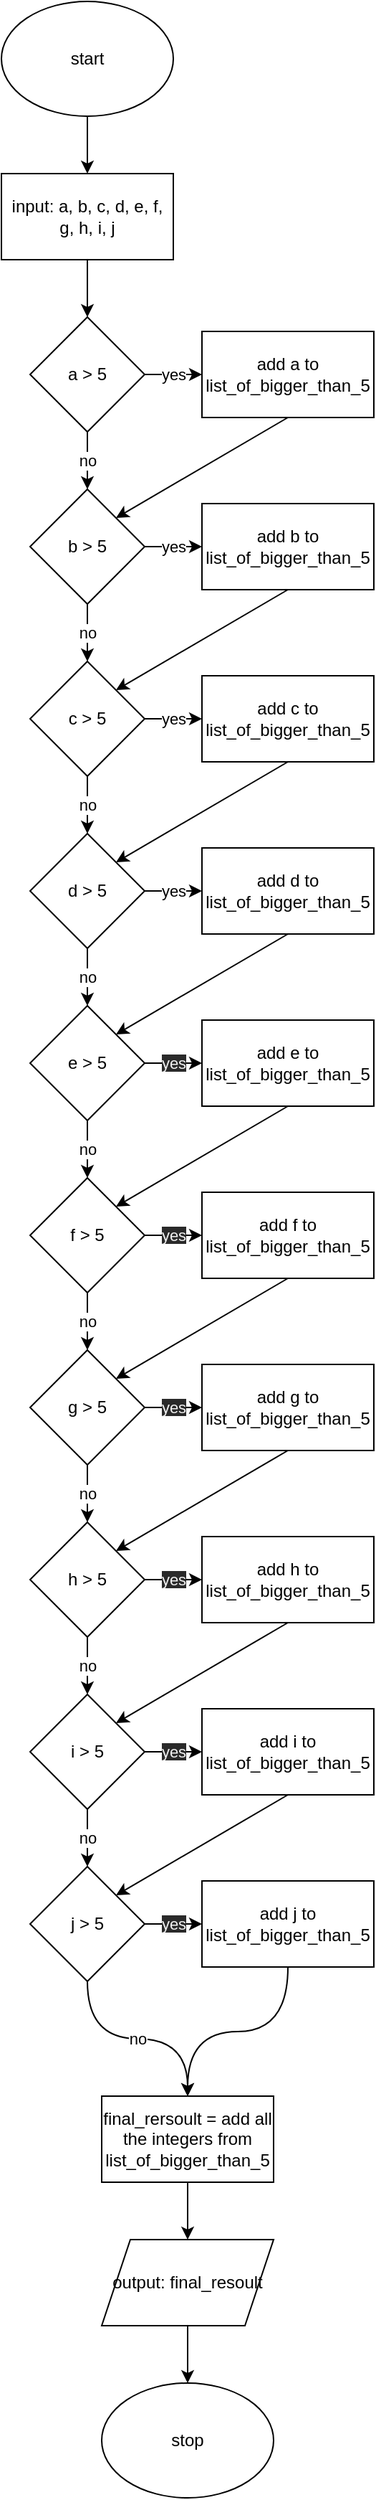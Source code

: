 <mxfile version="14.6.6" type="github">
  <diagram id="Uh3lgJ0IlZQ0Z_tGh_ES" name="Page-1">
    <mxGraphModel dx="1151" dy="694" grid="1" gridSize="10" guides="1" tooltips="1" connect="1" arrows="1" fold="1" page="1" pageScale="1" pageWidth="827" pageHeight="1169" math="0" shadow="0">
      <root>
        <mxCell id="0" />
        <mxCell id="1" parent="0" />
        <mxCell id="DUNPQGVu7jWI2Fl0PFPO-3" style="edgeStyle=orthogonalEdgeStyle;orthogonalLoop=1;jettySize=auto;html=1;curved=1;" parent="1" source="DUNPQGVu7jWI2Fl0PFPO-1" target="DUNPQGVu7jWI2Fl0PFPO-2" edge="1">
          <mxGeometry relative="1" as="geometry" />
        </mxCell>
        <mxCell id="DUNPQGVu7jWI2Fl0PFPO-1" value="start" style="ellipse;whiteSpace=wrap;html=1;" parent="1" vertex="1">
          <mxGeometry x="284" y="20" width="120" height="80" as="geometry" />
        </mxCell>
        <mxCell id="DUNPQGVu7jWI2Fl0PFPO-6" style="edgeStyle=orthogonalEdgeStyle;orthogonalLoop=1;jettySize=auto;html=1;curved=1;" parent="1" source="DUNPQGVu7jWI2Fl0PFPO-2" target="DUNPQGVu7jWI2Fl0PFPO-5" edge="1">
          <mxGeometry relative="1" as="geometry" />
        </mxCell>
        <mxCell id="DUNPQGVu7jWI2Fl0PFPO-2" value="input: a, b, c, d, e, f, g, h, i, j" style="whiteSpace=wrap;html=1;" parent="1" vertex="1">
          <mxGeometry x="284" y="140" width="120" height="60" as="geometry" />
        </mxCell>
        <mxCell id="DUNPQGVu7jWI2Fl0PFPO-9" value="no" style="edgeStyle=orthogonalEdgeStyle;orthogonalLoop=1;jettySize=auto;html=1;curved=1;" parent="1" source="DUNPQGVu7jWI2Fl0PFPO-5" target="DUNPQGVu7jWI2Fl0PFPO-8" edge="1">
          <mxGeometry relative="1" as="geometry" />
        </mxCell>
        <mxCell id="lGQirS0EhyKLhU8pr_Ol-6" value="yes" style="edgeStyle=orthogonalEdgeStyle;orthogonalLoop=1;jettySize=auto;html=1;entryX=0;entryY=0.5;entryDx=0;entryDy=0;curved=1;" edge="1" parent="1" source="DUNPQGVu7jWI2Fl0PFPO-5" target="lGQirS0EhyKLhU8pr_Ol-5">
          <mxGeometry relative="1" as="geometry" />
        </mxCell>
        <mxCell id="DUNPQGVu7jWI2Fl0PFPO-5" value="a &amp;gt; 5" style="rhombus;whiteSpace=wrap;html=1;" parent="1" vertex="1">
          <mxGeometry x="304" y="240" width="80" height="80" as="geometry" />
        </mxCell>
        <mxCell id="lGQirS0EhyKLhU8pr_Ol-8" value="yes" style="edgeStyle=orthogonalEdgeStyle;orthogonalLoop=1;jettySize=auto;html=1;curved=1;" edge="1" parent="1" source="DUNPQGVu7jWI2Fl0PFPO-8" target="lGQirS0EhyKLhU8pr_Ol-7">
          <mxGeometry relative="1" as="geometry" />
        </mxCell>
        <mxCell id="lGQirS0EhyKLhU8pr_Ol-37" value="no" style="edgeStyle=orthogonalEdgeStyle;orthogonalLoop=1;jettySize=auto;html=1;curved=1;" edge="1" parent="1" source="DUNPQGVu7jWI2Fl0PFPO-8" target="DUNPQGVu7jWI2Fl0PFPO-10">
          <mxGeometry relative="1" as="geometry" />
        </mxCell>
        <mxCell id="DUNPQGVu7jWI2Fl0PFPO-8" value="b &amp;gt; 5" style="rhombus;whiteSpace=wrap;html=1;" parent="1" vertex="1">
          <mxGeometry x="304" y="360" width="80" height="80" as="geometry" />
        </mxCell>
        <mxCell id="lGQirS0EhyKLhU8pr_Ol-10" value="yes" style="edgeStyle=orthogonalEdgeStyle;orthogonalLoop=1;jettySize=auto;html=1;entryX=0;entryY=0.5;entryDx=0;entryDy=0;curved=1;" edge="1" parent="1" source="DUNPQGVu7jWI2Fl0PFPO-10" target="lGQirS0EhyKLhU8pr_Ol-9">
          <mxGeometry relative="1" as="geometry" />
        </mxCell>
        <mxCell id="lGQirS0EhyKLhU8pr_Ol-38" value="no" style="edgeStyle=orthogonalEdgeStyle;orthogonalLoop=1;jettySize=auto;html=1;curved=1;" edge="1" parent="1" source="DUNPQGVu7jWI2Fl0PFPO-10" target="DUNPQGVu7jWI2Fl0PFPO-12">
          <mxGeometry relative="1" as="geometry" />
        </mxCell>
        <mxCell id="DUNPQGVu7jWI2Fl0PFPO-10" value="c &amp;gt; 5" style="rhombus;whiteSpace=wrap;html=1;" parent="1" vertex="1">
          <mxGeometry x="304" y="480" width="80" height="80" as="geometry" />
        </mxCell>
        <mxCell id="lGQirS0EhyKLhU8pr_Ol-12" value="yes" style="edgeStyle=orthogonalEdgeStyle;orthogonalLoop=1;jettySize=auto;html=1;curved=1;" edge="1" parent="1" source="DUNPQGVu7jWI2Fl0PFPO-12" target="lGQirS0EhyKLhU8pr_Ol-11">
          <mxGeometry relative="1" as="geometry" />
        </mxCell>
        <mxCell id="lGQirS0EhyKLhU8pr_Ol-39" value="no" style="edgeStyle=orthogonalEdgeStyle;orthogonalLoop=1;jettySize=auto;html=1;curved=1;" edge="1" parent="1" source="DUNPQGVu7jWI2Fl0PFPO-12" target="DUNPQGVu7jWI2Fl0PFPO-14">
          <mxGeometry relative="1" as="geometry" />
        </mxCell>
        <mxCell id="DUNPQGVu7jWI2Fl0PFPO-12" value="d &amp;gt; 5" style="rhombus;whiteSpace=wrap;html=1;" parent="1" vertex="1">
          <mxGeometry x="304" y="600" width="80" height="80" as="geometry" />
        </mxCell>
        <mxCell id="lGQirS0EhyKLhU8pr_Ol-14" value="&#xa;&#xa;&lt;span style=&quot;color: rgb(240, 240, 240); font-family: helvetica; font-size: 11px; font-style: normal; font-weight: 400; letter-spacing: normal; text-align: center; text-indent: 0px; text-transform: none; word-spacing: 0px; background-color: rgb(42, 42, 42); display: inline; float: none;&quot;&gt;yes&lt;/span&gt;&#xa;&#xa;" style="edgeStyle=orthogonalEdgeStyle;orthogonalLoop=1;jettySize=auto;html=1;curved=1;" edge="1" parent="1" source="DUNPQGVu7jWI2Fl0PFPO-14" target="lGQirS0EhyKLhU8pr_Ol-13">
          <mxGeometry relative="1" as="geometry" />
        </mxCell>
        <mxCell id="lGQirS0EhyKLhU8pr_Ol-40" value="no" style="edgeStyle=orthogonalEdgeStyle;orthogonalLoop=1;jettySize=auto;html=1;curved=1;" edge="1" parent="1" source="DUNPQGVu7jWI2Fl0PFPO-14" target="DUNPQGVu7jWI2Fl0PFPO-16">
          <mxGeometry relative="1" as="geometry">
            <Array as="points">
              <mxPoint x="344" y="810" />
              <mxPoint x="344" y="810" />
            </Array>
          </mxGeometry>
        </mxCell>
        <mxCell id="DUNPQGVu7jWI2Fl0PFPO-14" value="e &amp;gt; 5" style="rhombus;whiteSpace=wrap;html=1;" parent="1" vertex="1">
          <mxGeometry x="304" y="720" width="80" height="80" as="geometry" />
        </mxCell>
        <mxCell id="lGQirS0EhyKLhU8pr_Ol-16" value="&#xa;&#xa;&lt;span style=&quot;color: rgb(240, 240, 240); font-family: helvetica; font-size: 11px; font-style: normal; font-weight: 400; letter-spacing: normal; text-align: center; text-indent: 0px; text-transform: none; word-spacing: 0px; background-color: rgb(42, 42, 42); display: inline; float: none;&quot;&gt;yes&lt;/span&gt;&#xa;&#xa;" style="edgeStyle=orthogonalEdgeStyle;orthogonalLoop=1;jettySize=auto;html=1;curved=1;" edge="1" parent="1" source="DUNPQGVu7jWI2Fl0PFPO-16" target="lGQirS0EhyKLhU8pr_Ol-15">
          <mxGeometry relative="1" as="geometry" />
        </mxCell>
        <mxCell id="lGQirS0EhyKLhU8pr_Ol-41" value="no" style="edgeStyle=orthogonalEdgeStyle;orthogonalLoop=1;jettySize=auto;html=1;entryX=0.5;entryY=0;entryDx=0;entryDy=0;curved=1;" edge="1" parent="1" source="DUNPQGVu7jWI2Fl0PFPO-16" target="DUNPQGVu7jWI2Fl0PFPO-18">
          <mxGeometry relative="1" as="geometry" />
        </mxCell>
        <mxCell id="DUNPQGVu7jWI2Fl0PFPO-16" value="f &amp;gt; 5" style="rhombus;whiteSpace=wrap;html=1;" parent="1" vertex="1">
          <mxGeometry x="304" y="840" width="80" height="80" as="geometry" />
        </mxCell>
        <mxCell id="lGQirS0EhyKLhU8pr_Ol-18" value="&#xa;&#xa;&lt;span style=&quot;color: rgb(240, 240, 240); font-family: helvetica; font-size: 11px; font-style: normal; font-weight: 400; letter-spacing: normal; text-align: center; text-indent: 0px; text-transform: none; word-spacing: 0px; background-color: rgb(42, 42, 42); display: inline; float: none;&quot;&gt;yes&lt;/span&gt;&#xa;&#xa;" style="edgeStyle=orthogonalEdgeStyle;orthogonalLoop=1;jettySize=auto;html=1;entryX=0;entryY=0.5;entryDx=0;entryDy=0;curved=1;" edge="1" parent="1" source="DUNPQGVu7jWI2Fl0PFPO-18" target="lGQirS0EhyKLhU8pr_Ol-17">
          <mxGeometry relative="1" as="geometry" />
        </mxCell>
        <mxCell id="lGQirS0EhyKLhU8pr_Ol-43" value="no" style="edgeStyle=orthogonalEdgeStyle;orthogonalLoop=1;jettySize=auto;html=1;curved=1;" edge="1" parent="1" source="DUNPQGVu7jWI2Fl0PFPO-18" target="DUNPQGVu7jWI2Fl0PFPO-20">
          <mxGeometry relative="1" as="geometry" />
        </mxCell>
        <mxCell id="DUNPQGVu7jWI2Fl0PFPO-18" value="g &amp;gt; 5" style="rhombus;whiteSpace=wrap;html=1;" parent="1" vertex="1">
          <mxGeometry x="304" y="960" width="80" height="80" as="geometry" />
        </mxCell>
        <mxCell id="lGQirS0EhyKLhU8pr_Ol-35" value="&#xa;&#xa;&lt;span style=&quot;color: rgb(240, 240, 240); font-family: helvetica; font-size: 11px; font-style: normal; font-weight: 400; letter-spacing: normal; text-align: center; text-indent: 0px; text-transform: none; word-spacing: 0px; background-color: rgb(42, 42, 42); display: inline; float: none;&quot;&gt;yes&lt;/span&gt;&#xa;&#xa;" style="edgeStyle=orthogonalEdgeStyle;orthogonalLoop=1;jettySize=auto;html=1;curved=1;" edge="1" parent="1" source="DUNPQGVu7jWI2Fl0PFPO-20" target="lGQirS0EhyKLhU8pr_Ol-19">
          <mxGeometry relative="1" as="geometry" />
        </mxCell>
        <mxCell id="lGQirS0EhyKLhU8pr_Ol-44" value="no" style="edgeStyle=orthogonalEdgeStyle;orthogonalLoop=1;jettySize=auto;html=1;entryX=0.5;entryY=0;entryDx=0;entryDy=0;curved=1;" edge="1" parent="1" source="DUNPQGVu7jWI2Fl0PFPO-20" target="lGQirS0EhyKLhU8pr_Ol-1">
          <mxGeometry relative="1" as="geometry" />
        </mxCell>
        <mxCell id="DUNPQGVu7jWI2Fl0PFPO-20" value="h &amp;gt; 5" style="rhombus;whiteSpace=wrap;html=1;" parent="1" vertex="1">
          <mxGeometry x="304" y="1080" width="80" height="80" as="geometry" />
        </mxCell>
        <mxCell id="lGQirS0EhyKLhU8pr_Ol-4" value="no" style="edgeStyle=orthogonalEdgeStyle;orthogonalLoop=1;jettySize=auto;html=1;curved=1;" edge="1" parent="1" source="lGQirS0EhyKLhU8pr_Ol-1" target="lGQirS0EhyKLhU8pr_Ol-3">
          <mxGeometry relative="1" as="geometry" />
        </mxCell>
        <mxCell id="lGQirS0EhyKLhU8pr_Ol-33" value="&#xa;&#xa;&lt;span style=&quot;color: rgb(240, 240, 240); font-family: helvetica; font-size: 11px; font-style: normal; font-weight: 400; letter-spacing: normal; text-align: center; text-indent: 0px; text-transform: none; word-spacing: 0px; background-color: rgb(42, 42, 42); display: inline; float: none;&quot;&gt;yes&lt;/span&gt;&#xa;&#xa;" style="edgeStyle=orthogonalEdgeStyle;orthogonalLoop=1;jettySize=auto;html=1;curved=1;" edge="1" parent="1" source="lGQirS0EhyKLhU8pr_Ol-1" target="lGQirS0EhyKLhU8pr_Ol-20">
          <mxGeometry relative="1" as="geometry" />
        </mxCell>
        <mxCell id="lGQirS0EhyKLhU8pr_Ol-1" value="i &amp;gt; 5" style="rhombus;whiteSpace=wrap;html=1;" vertex="1" parent="1">
          <mxGeometry x="304" y="1200" width="80" height="80" as="geometry" />
        </mxCell>
        <mxCell id="lGQirS0EhyKLhU8pr_Ol-34" value="&#xa;&#xa;&lt;span style=&quot;color: rgb(240, 240, 240); font-family: helvetica; font-size: 11px; font-style: normal; font-weight: 400; letter-spacing: normal; text-align: center; text-indent: 0px; text-transform: none; word-spacing: 0px; background-color: rgb(42, 42, 42); display: inline; float: none;&quot;&gt;yes&lt;/span&gt;&#xa;&#xa;" style="edgeStyle=orthogonalEdgeStyle;orthogonalLoop=1;jettySize=auto;html=1;curved=1;" edge="1" parent="1" source="lGQirS0EhyKLhU8pr_Ol-3" target="lGQirS0EhyKLhU8pr_Ol-21">
          <mxGeometry relative="1" as="geometry" />
        </mxCell>
        <mxCell id="lGQirS0EhyKLhU8pr_Ol-47" value="no" style="edgeStyle=orthogonalEdgeStyle;orthogonalLoop=1;jettySize=auto;html=1;entryX=0.5;entryY=0;entryDx=0;entryDy=0;curved=1;" edge="1" parent="1" source="lGQirS0EhyKLhU8pr_Ol-3" target="lGQirS0EhyKLhU8pr_Ol-46">
          <mxGeometry relative="1" as="geometry" />
        </mxCell>
        <mxCell id="lGQirS0EhyKLhU8pr_Ol-3" value="j &amp;gt; 5" style="rhombus;whiteSpace=wrap;html=1;" vertex="1" parent="1">
          <mxGeometry x="304" y="1320" width="80" height="80" as="geometry" />
        </mxCell>
        <mxCell id="lGQirS0EhyKLhU8pr_Ol-5" value="add a to list_of_bigger_than_5" style="whiteSpace=wrap;html=1;" vertex="1" parent="1">
          <mxGeometry x="424" y="250" width="120" height="60" as="geometry" />
        </mxCell>
        <mxCell id="lGQirS0EhyKLhU8pr_Ol-7" value="&lt;span&gt;add b to list_of_bigger_than_5&lt;/span&gt;" style="whiteSpace=wrap;html=1;" vertex="1" parent="1">
          <mxGeometry x="424" y="370" width="120" height="60" as="geometry" />
        </mxCell>
        <mxCell id="lGQirS0EhyKLhU8pr_Ol-9" value="&lt;span&gt;add c to list_of_bigger_than_5&lt;/span&gt;" style="whiteSpace=wrap;html=1;" vertex="1" parent="1">
          <mxGeometry x="424" y="490" width="120" height="60" as="geometry" />
        </mxCell>
        <mxCell id="lGQirS0EhyKLhU8pr_Ol-11" value="&lt;span&gt;add d to list_of_bigger_than_5&lt;/span&gt;" style="whiteSpace=wrap;html=1;" vertex="1" parent="1">
          <mxGeometry x="424" y="610" width="120" height="60" as="geometry" />
        </mxCell>
        <mxCell id="lGQirS0EhyKLhU8pr_Ol-13" value="&lt;span&gt;add e to list_of_bigger_than_5&lt;/span&gt;" style="whiteSpace=wrap;html=1;" vertex="1" parent="1">
          <mxGeometry x="424" y="730" width="120" height="60" as="geometry" />
        </mxCell>
        <mxCell id="lGQirS0EhyKLhU8pr_Ol-15" value="&lt;span&gt;add f to list_of_bigger_than_5&lt;/span&gt;" style="whiteSpace=wrap;html=1;" vertex="1" parent="1">
          <mxGeometry x="424" y="850" width="120" height="60" as="geometry" />
        </mxCell>
        <mxCell id="lGQirS0EhyKLhU8pr_Ol-17" value="&lt;span&gt;add g to list_of_bigger_than_5&lt;/span&gt;" style="whiteSpace=wrap;html=1;" vertex="1" parent="1">
          <mxGeometry x="424" y="970" width="120" height="60" as="geometry" />
        </mxCell>
        <mxCell id="lGQirS0EhyKLhU8pr_Ol-19" value="&lt;span&gt;add h to list_of_bigger_than_5&lt;/span&gt;" style="whiteSpace=wrap;html=1;" vertex="1" parent="1">
          <mxGeometry x="424" y="1090" width="120" height="60" as="geometry" />
        </mxCell>
        <mxCell id="lGQirS0EhyKLhU8pr_Ol-20" value="&lt;span&gt;add i to list_of_bigger_than_5&lt;/span&gt;" style="whiteSpace=wrap;html=1;" vertex="1" parent="1">
          <mxGeometry x="424" y="1210" width="120" height="60" as="geometry" />
        </mxCell>
        <mxCell id="lGQirS0EhyKLhU8pr_Ol-48" style="edgeStyle=orthogonalEdgeStyle;orthogonalLoop=1;jettySize=auto;html=1;entryX=0.5;entryY=0;entryDx=0;entryDy=0;curved=1;" edge="1" parent="1" source="lGQirS0EhyKLhU8pr_Ol-21" target="lGQirS0EhyKLhU8pr_Ol-46">
          <mxGeometry relative="1" as="geometry" />
        </mxCell>
        <mxCell id="lGQirS0EhyKLhU8pr_Ol-21" value="&lt;span&gt;add j to list_of_bigger_than_5&lt;/span&gt;" style="whiteSpace=wrap;html=1;" vertex="1" parent="1">
          <mxGeometry x="424" y="1330" width="120" height="60" as="geometry" />
        </mxCell>
        <mxCell id="lGQirS0EhyKLhU8pr_Ol-24" value="" style="endArrow=classic;html=1;entryX=1;entryY=0;entryDx=0;entryDy=0;exitX=0.5;exitY=1;exitDx=0;exitDy=0;curved=1;" edge="1" parent="1" source="lGQirS0EhyKLhU8pr_Ol-5" target="DUNPQGVu7jWI2Fl0PFPO-8">
          <mxGeometry width="50" height="50" relative="1" as="geometry">
            <mxPoint x="464" y="360" as="sourcePoint" />
            <mxPoint x="514" y="310" as="targetPoint" />
          </mxGeometry>
        </mxCell>
        <mxCell id="lGQirS0EhyKLhU8pr_Ol-25" value="" style="endArrow=classic;html=1;entryX=1;entryY=0;entryDx=0;entryDy=0;exitX=0.5;exitY=1;exitDx=0;exitDy=0;curved=1;" edge="1" parent="1">
          <mxGeometry width="50" height="50" relative="1" as="geometry">
            <mxPoint x="484" y="430" as="sourcePoint" />
            <mxPoint x="364" y="500" as="targetPoint" />
          </mxGeometry>
        </mxCell>
        <mxCell id="lGQirS0EhyKLhU8pr_Ol-26" value="" style="endArrow=classic;html=1;entryX=1;entryY=0;entryDx=0;entryDy=0;exitX=0.5;exitY=1;exitDx=0;exitDy=0;curved=1;" edge="1" parent="1">
          <mxGeometry width="50" height="50" relative="1" as="geometry">
            <mxPoint x="484" y="550" as="sourcePoint" />
            <mxPoint x="364" y="620" as="targetPoint" />
          </mxGeometry>
        </mxCell>
        <mxCell id="lGQirS0EhyKLhU8pr_Ol-27" value="" style="endArrow=classic;html=1;entryX=1;entryY=0;entryDx=0;entryDy=0;exitX=0.5;exitY=1;exitDx=0;exitDy=0;curved=1;" edge="1" parent="1">
          <mxGeometry width="50" height="50" relative="1" as="geometry">
            <mxPoint x="484" y="670" as="sourcePoint" />
            <mxPoint x="364" y="740" as="targetPoint" />
          </mxGeometry>
        </mxCell>
        <mxCell id="lGQirS0EhyKLhU8pr_Ol-28" value="" style="endArrow=classic;html=1;entryX=1;entryY=0;entryDx=0;entryDy=0;exitX=0.5;exitY=1;exitDx=0;exitDy=0;curved=1;" edge="1" parent="1">
          <mxGeometry width="50" height="50" relative="1" as="geometry">
            <mxPoint x="484" y="790" as="sourcePoint" />
            <mxPoint x="364" y="860" as="targetPoint" />
          </mxGeometry>
        </mxCell>
        <mxCell id="lGQirS0EhyKLhU8pr_Ol-29" value="" style="endArrow=classic;html=1;entryX=1;entryY=0;entryDx=0;entryDy=0;exitX=0.5;exitY=1;exitDx=0;exitDy=0;curved=1;" edge="1" parent="1">
          <mxGeometry width="50" height="50" relative="1" as="geometry">
            <mxPoint x="484" y="910" as="sourcePoint" />
            <mxPoint x="364" y="980" as="targetPoint" />
          </mxGeometry>
        </mxCell>
        <mxCell id="lGQirS0EhyKLhU8pr_Ol-30" value="" style="endArrow=classic;html=1;entryX=1;entryY=0;entryDx=0;entryDy=0;exitX=0.5;exitY=1;exitDx=0;exitDy=0;curved=1;" edge="1" parent="1">
          <mxGeometry width="50" height="50" relative="1" as="geometry">
            <mxPoint x="484" y="1030" as="sourcePoint" />
            <mxPoint x="364" y="1100" as="targetPoint" />
          </mxGeometry>
        </mxCell>
        <mxCell id="lGQirS0EhyKLhU8pr_Ol-31" value="" style="endArrow=classic;html=1;entryX=1;entryY=0;entryDx=0;entryDy=0;exitX=0.5;exitY=1;exitDx=0;exitDy=0;curved=1;" edge="1" parent="1">
          <mxGeometry width="50" height="50" relative="1" as="geometry">
            <mxPoint x="484" y="1150" as="sourcePoint" />
            <mxPoint x="364" y="1220" as="targetPoint" />
          </mxGeometry>
        </mxCell>
        <mxCell id="lGQirS0EhyKLhU8pr_Ol-32" value="" style="endArrow=classic;html=1;entryX=1;entryY=0;entryDx=0;entryDy=0;exitX=0.5;exitY=1;exitDx=0;exitDy=0;curved=1;" edge="1" parent="1">
          <mxGeometry width="50" height="50" relative="1" as="geometry">
            <mxPoint x="484" y="1270" as="sourcePoint" />
            <mxPoint x="364" y="1340" as="targetPoint" />
          </mxGeometry>
        </mxCell>
        <mxCell id="lGQirS0EhyKLhU8pr_Ol-50" style="edgeStyle=orthogonalEdgeStyle;orthogonalLoop=1;jettySize=auto;html=1;curved=1;" edge="1" parent="1" source="lGQirS0EhyKLhU8pr_Ol-46" target="lGQirS0EhyKLhU8pr_Ol-49">
          <mxGeometry relative="1" as="geometry" />
        </mxCell>
        <mxCell id="lGQirS0EhyKLhU8pr_Ol-46" value="final_rersoult = add all the integers from list_of_bigger_than_5" style="whiteSpace=wrap;html=1;" vertex="1" parent="1">
          <mxGeometry x="354" y="1480" width="120" height="60" as="geometry" />
        </mxCell>
        <mxCell id="lGQirS0EhyKLhU8pr_Ol-52" style="edgeStyle=orthogonalEdgeStyle;orthogonalLoop=1;jettySize=auto;html=1;curved=1;" edge="1" parent="1" source="lGQirS0EhyKLhU8pr_Ol-49" target="lGQirS0EhyKLhU8pr_Ol-51">
          <mxGeometry relative="1" as="geometry" />
        </mxCell>
        <mxCell id="lGQirS0EhyKLhU8pr_Ol-49" value="output: final_resoult" style="shape=parallelogram;perimeter=parallelogramPerimeter;whiteSpace=wrap;html=1;fixedSize=1;" vertex="1" parent="1">
          <mxGeometry x="354" y="1580" width="120" height="60" as="geometry" />
        </mxCell>
        <mxCell id="lGQirS0EhyKLhU8pr_Ol-51" value="stop" style="ellipse;whiteSpace=wrap;html=1;" vertex="1" parent="1">
          <mxGeometry x="354" y="1680" width="120" height="80" as="geometry" />
        </mxCell>
      </root>
    </mxGraphModel>
  </diagram>
</mxfile>
